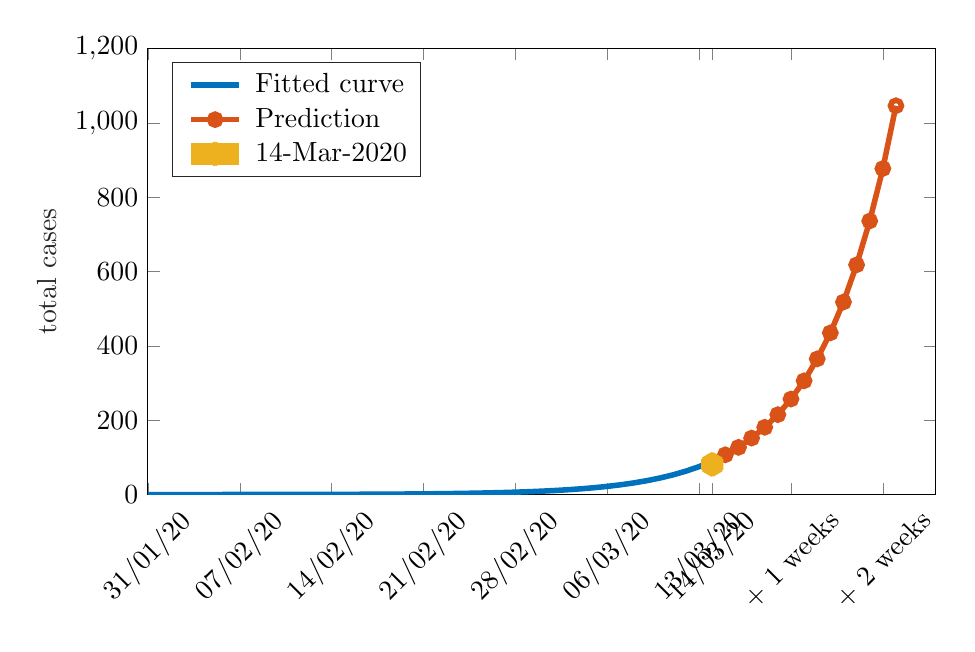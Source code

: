 % This file was created by matlab2tikz.
%
\definecolor{mycolor1}{rgb}{0.0,0.447,0.741}%
\definecolor{mycolor2}{rgb}{0.85,0.325,0.098}%
\definecolor{mycolor3}{rgb}{0.929,0.694,0.125}%
%
\begin{tikzpicture}

\begin{axis}[%
width=10cm,
height=5.665cm,
at={(0cm,0cm)},
scale only axis,
xmin=0,
xmax=60,
xtick={0,7,14,21,28,35,42,43,49,56},
xticklabels={{31/01/20},{07/02/20},{14/02/20},{21/02/20},{28/02/20},{06/03/20},{13/03/20},{14/03/20},{+ 1 weeks},{+ 2 weeks}},
xticklabel style={rotate=45},
ymin=0,
ymax=1200,
ylabel style={font=\color{white!15!black}},
ylabel={total cases},
axis background/.style={fill=white},
legend style={at={(0.03,0.97)}, anchor=north west, legend cell align=left, align=left, draw=white!15!black}
]
\addplot [color=mycolor1, line width=2.0pt]
  table[row sep=crcr]{%
0	0.047\\
4	0.095\\
7	0.162\\
9	0.23\\
11	0.326\\
13	0.463\\
15	0.658\\
16	0.784\\
17	0.935\\
18	1.114\\
19	1.328\\
20	1.582\\
21	1.886\\
22	2.248\\
23	2.679\\
24	3.193\\
25	3.805\\
26	4.535\\
27	5.406\\
28	6.443\\
29	7.678\\
30	9.152\\
31	10.907\\
32	13.0\\
33	15.493\\
34	18.466\\
35	22.008\\
36	26.23\\
37	31.262\\
38	37.259\\
39	44.407\\
40	52.926\\
41	63.079\\
42	75.18\\
43	89.603\\
};
\addlegendentry{Fitted curve}

\addplot [color=mycolor2, line width=2.0pt, mark=o, mark options={solid, mycolor2}]
  table[row sep=crcr]{%
43	90\\
44	107\\
45	127\\
46	152\\
47	181\\
48	215\\
49	257\\
50	306\\
51	365\\
52	435\\
53	518\\
54	618\\
55	736\\
56	877\\
57	1046\\
};
\addlegendentry{Prediction}

\addplot [color=mycolor3, line width=8.0pt, draw=none, mark=asterisk, mark options={solid, mycolor3}]
  table[row sep=crcr]{%
43	81\\
};
\addlegendentry{14-Mar-2020}

\end{axis}
\end{tikzpicture}%